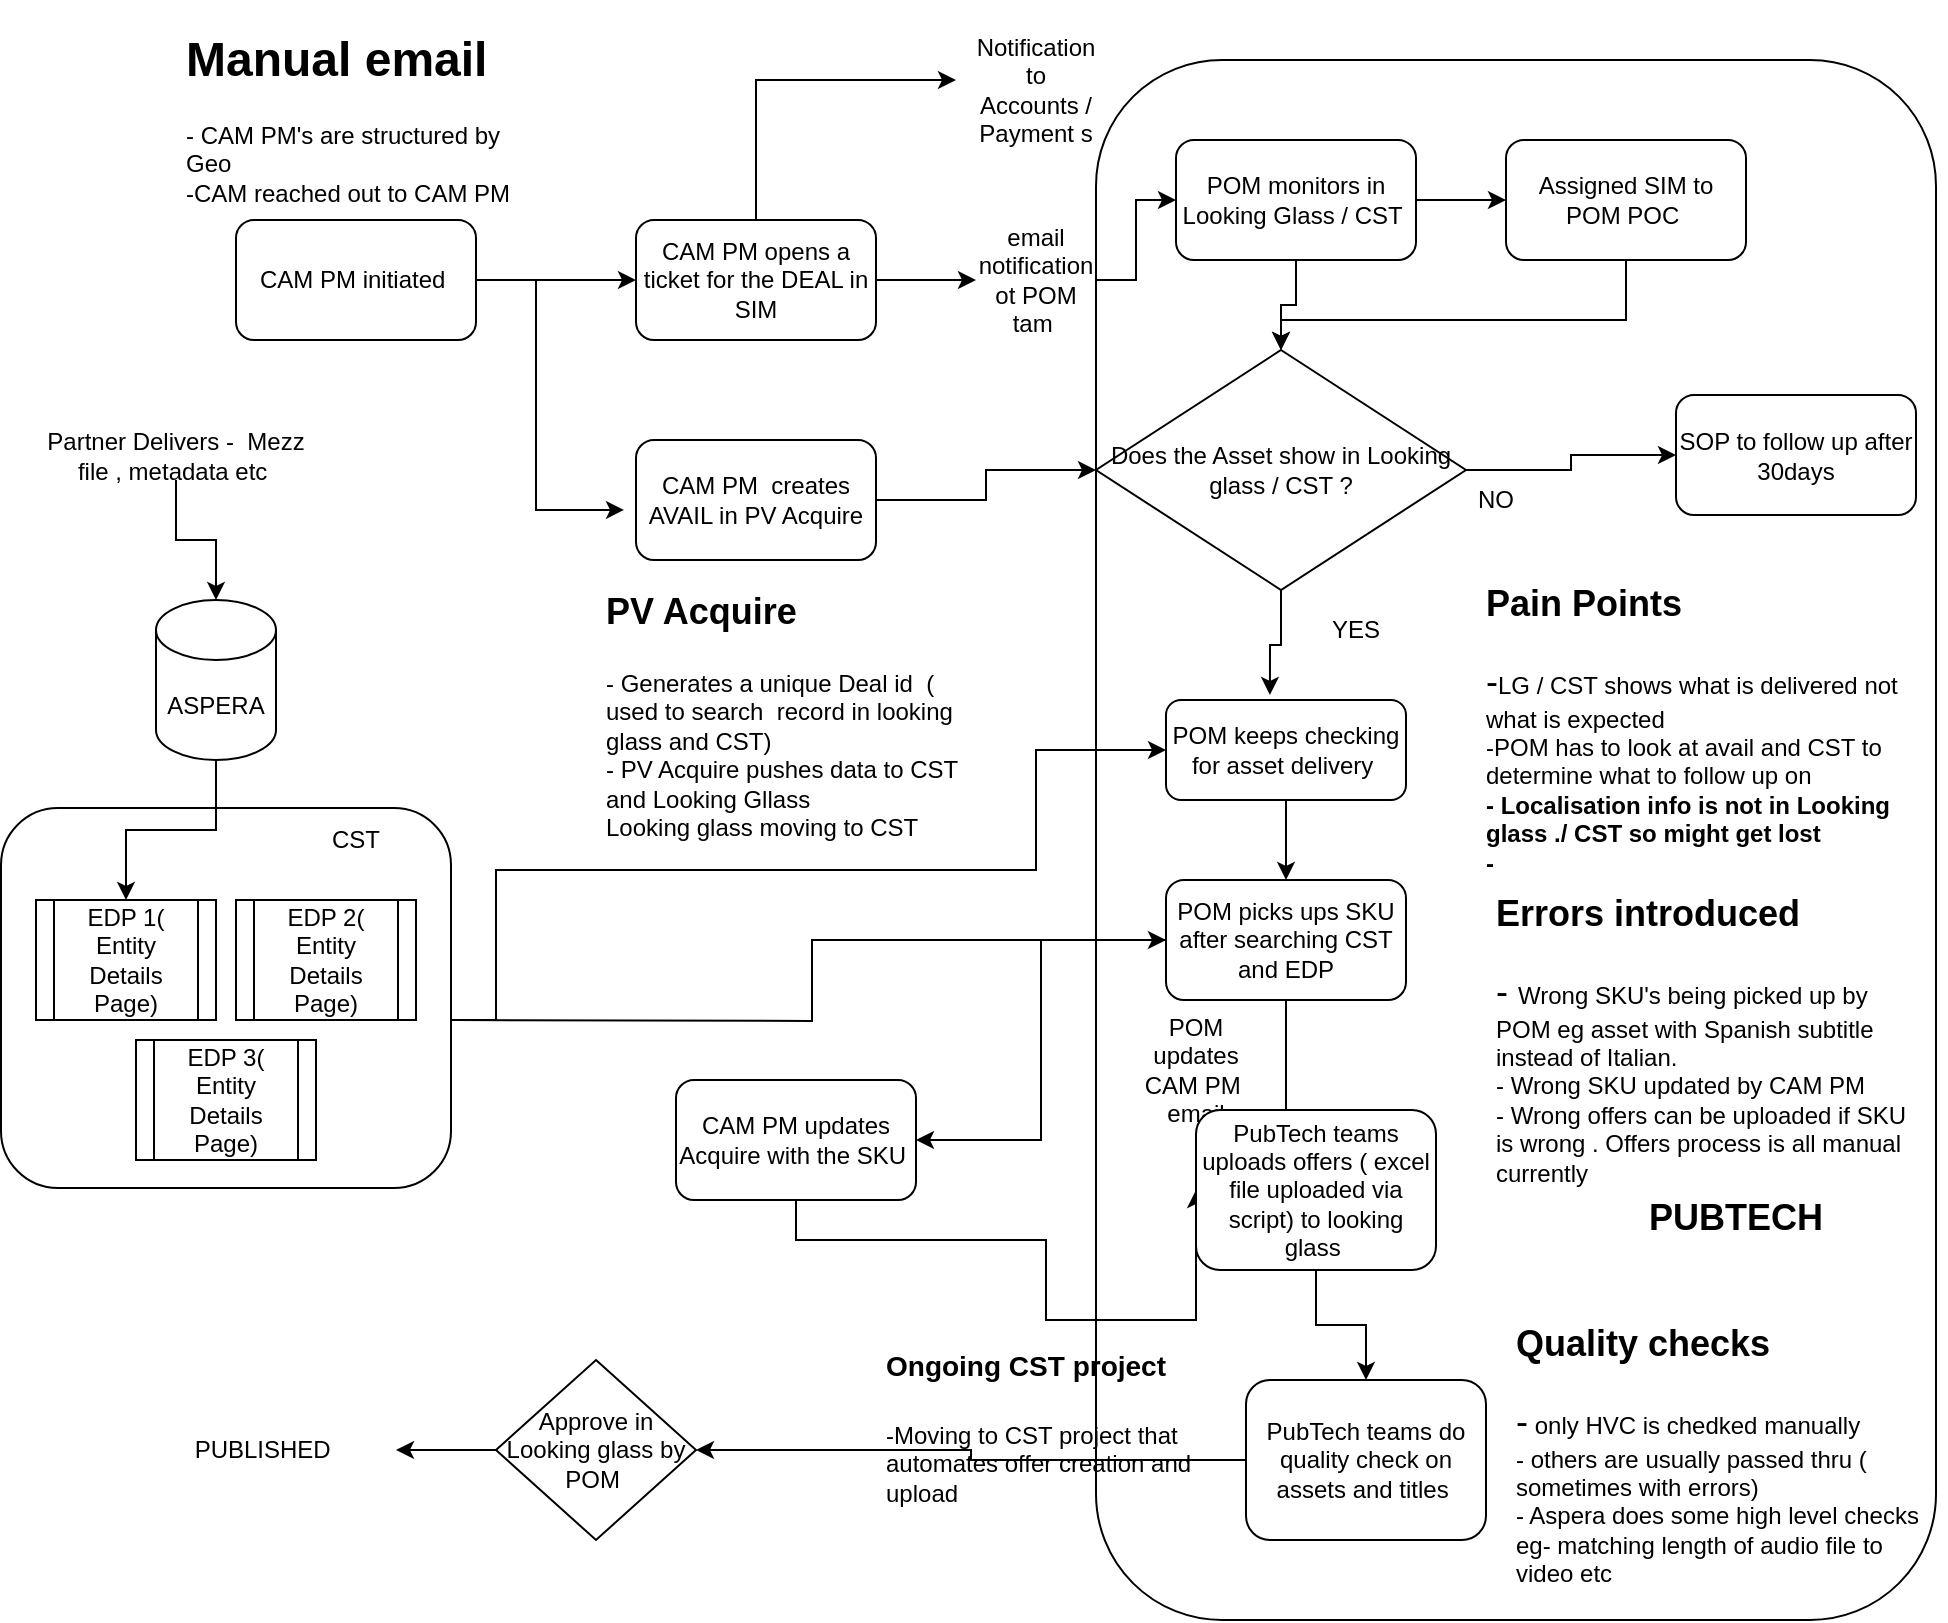 <mxfile version="22.1.0" type="github">
  <diagram name="Page-1" id="KKaOIWQLvDGoXDmgkrxp">
    <mxGraphModel dx="954" dy="610" grid="1" gridSize="10" guides="1" tooltips="1" connect="1" arrows="1" fold="1" page="1" pageScale="1" pageWidth="1169" pageHeight="827" math="0" shadow="0">
      <root>
        <mxCell id="0" />
        <mxCell id="1" parent="0" />
        <mxCell id="pxU7jCNwbXPqKlXfrHt0-63" value="" style="rounded=1;whiteSpace=wrap;html=1;" parent="1" vertex="1">
          <mxGeometry x="550" y="40" width="420" height="780" as="geometry" />
        </mxCell>
        <mxCell id="pxU7jCNwbXPqKlXfrHt0-43" style="edgeStyle=orthogonalEdgeStyle;rounded=0;orthogonalLoop=1;jettySize=auto;html=1;entryX=0;entryY=0.5;entryDx=0;entryDy=0;" parent="1" edge="1" target="pxU7jCNwbXPqKlXfrHt0-22">
          <mxGeometry relative="1" as="geometry">
            <mxPoint x="580" y="445" as="targetPoint" />
            <mxPoint x="227.5" y="524" as="sourcePoint" />
            <Array as="points">
              <mxPoint x="228" y="520" />
              <mxPoint x="250" y="520" />
              <mxPoint x="250" y="445" />
              <mxPoint x="520" y="445" />
              <mxPoint x="520" y="385" />
            </Array>
          </mxGeometry>
        </mxCell>
        <mxCell id="pxU7jCNwbXPqKlXfrHt0-45" style="edgeStyle=orthogonalEdgeStyle;rounded=0;orthogonalLoop=1;jettySize=auto;html=1;entryX=0;entryY=0.5;entryDx=0;entryDy=0;" parent="1" target="pxU7jCNwbXPqKlXfrHt0-38" edge="1">
          <mxGeometry relative="1" as="geometry">
            <mxPoint x="230" y="520" as="sourcePoint" />
          </mxGeometry>
        </mxCell>
        <mxCell id="pxU7jCNwbXPqKlXfrHt0-39" value="" style="rounded=1;whiteSpace=wrap;html=1;" parent="1" vertex="1">
          <mxGeometry x="2.5" y="414" width="225" height="190" as="geometry" />
        </mxCell>
        <mxCell id="pxU7jCNwbXPqKlXfrHt0-4" style="edgeStyle=orthogonalEdgeStyle;rounded=0;orthogonalLoop=1;jettySize=auto;html=1;entryX=0;entryY=0.5;entryDx=0;entryDy=0;" parent="1" source="pxU7jCNwbXPqKlXfrHt0-1" target="pxU7jCNwbXPqKlXfrHt0-3" edge="1">
          <mxGeometry relative="1" as="geometry" />
        </mxCell>
        <mxCell id="pxU7jCNwbXPqKlXfrHt0-1" value="CAM PM initiated&amp;nbsp;" style="rounded=1;whiteSpace=wrap;html=1;" parent="1" vertex="1">
          <mxGeometry x="120" y="120" width="120" height="60" as="geometry" />
        </mxCell>
        <mxCell id="pxU7jCNwbXPqKlXfrHt0-2" value="&lt;h1&gt;Manual email&amp;nbsp;&lt;/h1&gt;&lt;div&gt;- CAM PM&#39;s are structured by Geo&lt;/div&gt;&lt;div&gt;-CAM reached out to CAM PM&lt;/div&gt;" style="text;html=1;strokeColor=none;fillColor=none;spacing=5;spacingTop=-20;whiteSpace=wrap;overflow=hidden;rounded=0;" parent="1" vertex="1">
          <mxGeometry x="90" y="20" width="190" height="120" as="geometry" />
        </mxCell>
        <mxCell id="pxU7jCNwbXPqKlXfrHt0-5" style="edgeStyle=orthogonalEdgeStyle;rounded=0;orthogonalLoop=1;jettySize=auto;html=1;exitX=0.5;exitY=0;exitDx=0;exitDy=0;" parent="1" source="pxU7jCNwbXPqKlXfrHt0-3" edge="1">
          <mxGeometry relative="1" as="geometry">
            <mxPoint x="480" y="50" as="targetPoint" />
            <Array as="points">
              <mxPoint x="380" y="50" />
              <mxPoint x="480" y="50" />
            </Array>
          </mxGeometry>
        </mxCell>
        <mxCell id="pxU7jCNwbXPqKlXfrHt0-7" style="edgeStyle=orthogonalEdgeStyle;rounded=0;orthogonalLoop=1;jettySize=auto;html=1;" parent="1" source="pxU7jCNwbXPqKlXfrHt0-3" target="pxU7jCNwbXPqKlXfrHt0-8" edge="1">
          <mxGeometry relative="1" as="geometry">
            <mxPoint x="500" y="150" as="targetPoint" />
          </mxGeometry>
        </mxCell>
        <mxCell id="pxU7jCNwbXPqKlXfrHt0-3" value="CAM PM opens a ticket for the DEAL in SIM" style="rounded=1;whiteSpace=wrap;html=1;" parent="1" vertex="1">
          <mxGeometry x="320" y="120" width="120" height="60" as="geometry" />
        </mxCell>
        <mxCell id="pxU7jCNwbXPqKlXfrHt0-6" value="Notification to Accounts / Payment s" style="text;html=1;strokeColor=none;fillColor=none;align=center;verticalAlign=middle;whiteSpace=wrap;rounded=0;" parent="1" vertex="1">
          <mxGeometry x="490" y="40" width="60" height="30" as="geometry" />
        </mxCell>
        <mxCell id="pxU7jCNwbXPqKlXfrHt0-13" style="edgeStyle=orthogonalEdgeStyle;rounded=0;orthogonalLoop=1;jettySize=auto;html=1;" parent="1" source="pxU7jCNwbXPqKlXfrHt0-8" target="pxU7jCNwbXPqKlXfrHt0-12" edge="1">
          <mxGeometry relative="1" as="geometry" />
        </mxCell>
        <mxCell id="pxU7jCNwbXPqKlXfrHt0-8" value="email notification ot POM tam&amp;nbsp;" style="text;html=1;strokeColor=none;fillColor=none;align=center;verticalAlign=middle;whiteSpace=wrap;rounded=0;" parent="1" vertex="1">
          <mxGeometry x="490" y="135" width="60" height="30" as="geometry" />
        </mxCell>
        <mxCell id="pxU7jCNwbXPqKlXfrHt0-17" style="edgeStyle=orthogonalEdgeStyle;rounded=0;orthogonalLoop=1;jettySize=auto;html=1;" parent="1" source="pxU7jCNwbXPqKlXfrHt0-9" target="pxU7jCNwbXPqKlXfrHt0-16" edge="1">
          <mxGeometry relative="1" as="geometry" />
        </mxCell>
        <mxCell id="pxU7jCNwbXPqKlXfrHt0-9" value="CAM PM&amp;nbsp; creates AVAIL in PV Acquire" style="rounded=1;whiteSpace=wrap;html=1;" parent="1" vertex="1">
          <mxGeometry x="320" y="230" width="120" height="60" as="geometry" />
        </mxCell>
        <mxCell id="pxU7jCNwbXPqKlXfrHt0-10" style="edgeStyle=orthogonalEdgeStyle;rounded=0;orthogonalLoop=1;jettySize=auto;html=1;entryX=-0.05;entryY=0.583;entryDx=0;entryDy=0;entryPerimeter=0;" parent="1" source="pxU7jCNwbXPqKlXfrHt0-1" target="pxU7jCNwbXPqKlXfrHt0-9" edge="1">
          <mxGeometry relative="1" as="geometry">
            <Array as="points">
              <mxPoint x="270" y="150" />
              <mxPoint x="270" y="265" />
            </Array>
          </mxGeometry>
        </mxCell>
        <mxCell id="pxU7jCNwbXPqKlXfrHt0-11" value="&lt;h1&gt;&lt;font style=&quot;font-size: 18px;&quot;&gt;PV Acquire&amp;nbsp;&lt;/font&gt;&lt;/h1&gt;&lt;div&gt;- Generates a unique Deal id&amp;nbsp; ( used to search&amp;nbsp; record in looking glass and CST)&lt;/div&gt;&lt;div&gt;- PV Acquire pushes data to CST and Looking Gllass&amp;nbsp;&lt;/div&gt;&lt;div&gt;Looking glass moving to CST&amp;nbsp;&lt;/div&gt;" style="text;html=1;strokeColor=none;fillColor=none;spacing=5;spacingTop=-20;whiteSpace=wrap;overflow=hidden;rounded=0;" parent="1" vertex="1">
          <mxGeometry x="300" y="294" width="190" height="146" as="geometry" />
        </mxCell>
        <mxCell id="pxU7jCNwbXPqKlXfrHt0-15" style="edgeStyle=orthogonalEdgeStyle;rounded=0;orthogonalLoop=1;jettySize=auto;html=1;" parent="1" source="pxU7jCNwbXPqKlXfrHt0-12" target="pxU7jCNwbXPqKlXfrHt0-14" edge="1">
          <mxGeometry relative="1" as="geometry" />
        </mxCell>
        <mxCell id="k5pe2iP-TapTLNw0aVdW-2" style="edgeStyle=orthogonalEdgeStyle;rounded=0;orthogonalLoop=1;jettySize=auto;html=1;entryX=0.5;entryY=0;entryDx=0;entryDy=0;" edge="1" parent="1" source="pxU7jCNwbXPqKlXfrHt0-12" target="pxU7jCNwbXPqKlXfrHt0-16">
          <mxGeometry relative="1" as="geometry" />
        </mxCell>
        <mxCell id="pxU7jCNwbXPqKlXfrHt0-12" value="POM monitors in Looking Glass / CST&amp;nbsp;" style="rounded=1;whiteSpace=wrap;html=1;" parent="1" vertex="1">
          <mxGeometry x="590" y="80" width="120" height="60" as="geometry" />
        </mxCell>
        <mxCell id="k5pe2iP-TapTLNw0aVdW-3" style="edgeStyle=orthogonalEdgeStyle;rounded=0;orthogonalLoop=1;jettySize=auto;html=1;entryX=0.5;entryY=0;entryDx=0;entryDy=0;" edge="1" parent="1" source="pxU7jCNwbXPqKlXfrHt0-14" target="pxU7jCNwbXPqKlXfrHt0-16">
          <mxGeometry relative="1" as="geometry">
            <Array as="points">
              <mxPoint x="815" y="170" />
              <mxPoint x="643" y="170" />
            </Array>
          </mxGeometry>
        </mxCell>
        <mxCell id="pxU7jCNwbXPqKlXfrHt0-14" value="Assigned SIM to POM POC&amp;nbsp;" style="rounded=1;whiteSpace=wrap;html=1;" parent="1" vertex="1">
          <mxGeometry x="755" y="80" width="120" height="60" as="geometry" />
        </mxCell>
        <mxCell id="pxU7jCNwbXPqKlXfrHt0-19" style="edgeStyle=orthogonalEdgeStyle;rounded=0;orthogonalLoop=1;jettySize=auto;html=1;entryX=0;entryY=0.5;entryDx=0;entryDy=0;" parent="1" source="pxU7jCNwbXPqKlXfrHt0-16" edge="1" target="pxU7jCNwbXPqKlXfrHt0-23">
          <mxGeometry relative="1" as="geometry">
            <mxPoint x="820" y="280" as="targetPoint" />
          </mxGeometry>
        </mxCell>
        <mxCell id="pxU7jCNwbXPqKlXfrHt0-16" value="Does the Asset show in Looking glass / CST ?" style="rhombus;whiteSpace=wrap;html=1;" parent="1" vertex="1">
          <mxGeometry x="550" y="185" width="185" height="120" as="geometry" />
        </mxCell>
        <mxCell id="pxU7jCNwbXPqKlXfrHt0-21" value="NO" style="text;html=1;strokeColor=none;fillColor=none;align=center;verticalAlign=middle;whiteSpace=wrap;rounded=0;" parent="1" vertex="1">
          <mxGeometry x="720" y="245" width="60" height="30" as="geometry" />
        </mxCell>
        <mxCell id="pxU7jCNwbXPqKlXfrHt0-44" style="edgeStyle=orthogonalEdgeStyle;rounded=0;orthogonalLoop=1;jettySize=auto;html=1;entryX=0.5;entryY=0;entryDx=0;entryDy=0;" parent="1" source="pxU7jCNwbXPqKlXfrHt0-22" target="pxU7jCNwbXPqKlXfrHt0-38" edge="1">
          <mxGeometry relative="1" as="geometry" />
        </mxCell>
        <mxCell id="pxU7jCNwbXPqKlXfrHt0-22" value="POM keeps checking for asset delivery&amp;nbsp;" style="rounded=1;whiteSpace=wrap;html=1;" parent="1" vertex="1">
          <mxGeometry x="585" y="360" width="120" height="50" as="geometry" />
        </mxCell>
        <mxCell id="pxU7jCNwbXPqKlXfrHt0-23" value="SOP to follow up after 30days" style="rounded=1;whiteSpace=wrap;html=1;" parent="1" vertex="1">
          <mxGeometry x="840" y="207.5" width="120" height="60" as="geometry" />
        </mxCell>
        <mxCell id="pxU7jCNwbXPqKlXfrHt0-27" style="edgeStyle=orthogonalEdgeStyle;rounded=0;orthogonalLoop=1;jettySize=auto;html=1;entryX=0.433;entryY=-0.05;entryDx=0;entryDy=0;entryPerimeter=0;" parent="1" source="pxU7jCNwbXPqKlXfrHt0-16" target="pxU7jCNwbXPqKlXfrHt0-22" edge="1">
          <mxGeometry relative="1" as="geometry" />
        </mxCell>
        <mxCell id="pxU7jCNwbXPqKlXfrHt0-28" value="YES" style="text;html=1;strokeColor=none;fillColor=none;align=center;verticalAlign=middle;whiteSpace=wrap;rounded=0;" parent="1" vertex="1">
          <mxGeometry x="650" y="310" width="60" height="30" as="geometry" />
        </mxCell>
        <mxCell id="pxU7jCNwbXPqKlXfrHt0-29" value="&lt;h1&gt;&lt;font style=&quot;font-size: 18px;&quot;&gt;Pain Points&lt;/font&gt;&lt;/h1&gt;&lt;div&gt;&lt;font style=&quot;font-size: 18px;&quot;&gt;-&lt;/font&gt;&lt;font style=&quot;font-size: 12px;&quot;&gt;LG / CST shows what is delivered not what is expected&amp;nbsp;&lt;/font&gt;&lt;/div&gt;&lt;div&gt;&lt;font style=&quot;font-size: 12px;&quot;&gt;-POM has to look at avail and CST to determine what to follow up on&lt;/font&gt;&lt;/div&gt;&lt;div&gt;&lt;font style=&quot;font-size: 12px;&quot;&gt;&lt;b&gt;- Localisation info is not in Looking glass ./ CST so might get lost&lt;/b&gt;&lt;/font&gt;&lt;/div&gt;&lt;div&gt;&lt;font style=&quot;font-size: 12px;&quot;&gt;&lt;b&gt;-&lt;/b&gt;&lt;/font&gt;&lt;/div&gt;" style="text;html=1;strokeColor=none;fillColor=none;spacing=5;spacingTop=-20;whiteSpace=wrap;overflow=hidden;rounded=0;" parent="1" vertex="1">
          <mxGeometry x="740" y="290" width="230" height="160" as="geometry" />
        </mxCell>
        <mxCell id="pxU7jCNwbXPqKlXfrHt0-42" style="edgeStyle=orthogonalEdgeStyle;rounded=0;orthogonalLoop=1;jettySize=auto;html=1;entryX=0.5;entryY=0;entryDx=0;entryDy=0;" parent="1" source="pxU7jCNwbXPqKlXfrHt0-30" target="pxU7jCNwbXPqKlXfrHt0-34" edge="1">
          <mxGeometry relative="1" as="geometry" />
        </mxCell>
        <mxCell id="pxU7jCNwbXPqKlXfrHt0-30" value="ASPERA" style="shape=cylinder3;whiteSpace=wrap;html=1;boundedLbl=1;backgroundOutline=1;size=15;" parent="1" vertex="1">
          <mxGeometry x="80" y="310" width="60" height="80" as="geometry" />
        </mxCell>
        <mxCell id="pxU7jCNwbXPqKlXfrHt0-33" style="edgeStyle=orthogonalEdgeStyle;rounded=0;orthogonalLoop=1;jettySize=auto;html=1;" parent="1" source="pxU7jCNwbXPqKlXfrHt0-32" target="pxU7jCNwbXPqKlXfrHt0-30" edge="1">
          <mxGeometry relative="1" as="geometry" />
        </mxCell>
        <mxCell id="pxU7jCNwbXPqKlXfrHt0-32" value="Partner Delivers -&amp;nbsp; Mezz file , metadata etc&amp;nbsp;" style="text;html=1;strokeColor=none;fillColor=none;align=center;verticalAlign=middle;whiteSpace=wrap;rounded=0;" parent="1" vertex="1">
          <mxGeometry x="20" y="225" width="140" height="25" as="geometry" />
        </mxCell>
        <mxCell id="pxU7jCNwbXPqKlXfrHt0-34" value="EDP 1( Entity Details Page)" style="shape=process;whiteSpace=wrap;html=1;backgroundOutline=1;" parent="1" vertex="1">
          <mxGeometry x="20" y="460" width="90" height="60" as="geometry" />
        </mxCell>
        <mxCell id="pxU7jCNwbXPqKlXfrHt0-36" value="EDP 3( Entity Details Page)" style="shape=process;whiteSpace=wrap;html=1;backgroundOutline=1;" parent="1" vertex="1">
          <mxGeometry x="70" y="530" width="90" height="60" as="geometry" />
        </mxCell>
        <mxCell id="pxU7jCNwbXPqKlXfrHt0-37" value="EDP 2( Entity Details Page)" style="shape=process;whiteSpace=wrap;html=1;backgroundOutline=1;" parent="1" vertex="1">
          <mxGeometry x="120" y="460" width="90" height="60" as="geometry" />
        </mxCell>
        <mxCell id="pxU7jCNwbXPqKlXfrHt0-48" style="edgeStyle=orthogonalEdgeStyle;rounded=0;orthogonalLoop=1;jettySize=auto;html=1;entryX=1;entryY=0.5;entryDx=0;entryDy=0;" parent="1" source="pxU7jCNwbXPqKlXfrHt0-38" target="pxU7jCNwbXPqKlXfrHt0-47" edge="1">
          <mxGeometry relative="1" as="geometry" />
        </mxCell>
        <mxCell id="pxU7jCNwbXPqKlXfrHt0-50" style="edgeStyle=orthogonalEdgeStyle;rounded=0;orthogonalLoop=1;jettySize=auto;html=1;" parent="1" source="pxU7jCNwbXPqKlXfrHt0-38" edge="1">
          <mxGeometry relative="1" as="geometry">
            <mxPoint x="645" y="630" as="targetPoint" />
          </mxGeometry>
        </mxCell>
        <mxCell id="pxU7jCNwbXPqKlXfrHt0-38" value="POM picks ups SKU after searching CST and EDP" style="rounded=1;whiteSpace=wrap;html=1;" parent="1" vertex="1">
          <mxGeometry x="585" y="450" width="120" height="60" as="geometry" />
        </mxCell>
        <mxCell id="pxU7jCNwbXPqKlXfrHt0-40" value="CST" style="text;html=1;strokeColor=none;fillColor=none;align=center;verticalAlign=middle;whiteSpace=wrap;rounded=0;" parent="1" vertex="1">
          <mxGeometry x="150" y="415" width="60" height="30" as="geometry" />
        </mxCell>
        <mxCell id="pxU7jCNwbXPqKlXfrHt0-46" value="&lt;h1&gt;&lt;span style=&quot;font-size: 18px;&quot;&gt;Errors introduced&lt;/span&gt;&lt;/h1&gt;&lt;div&gt;&lt;font style=&quot;font-size: 18px;&quot;&gt;- &lt;/font&gt;&lt;font style=&quot;font-size: 12px;&quot;&gt;Wrong SKU&#39;s being picked up by POM eg asset with Spanish subtitle instead of Italian.&lt;/font&gt;&lt;/div&gt;&lt;div&gt;&lt;font style=&quot;font-size: 12px;&quot;&gt;- Wrong SKU updated by CAM PM&lt;/font&gt;&lt;/div&gt;&lt;div&gt;&lt;font style=&quot;font-size: 12px;&quot;&gt;- Wrong offers can be uploaded if SKU is wrong . Offers process is all manual currently&lt;/font&gt;&lt;/div&gt;&lt;div&gt;&lt;font style=&quot;font-size: 18px;&quot;&gt;&lt;br&gt;&lt;/font&gt;&lt;/div&gt;&lt;div&gt;&lt;br&gt;&lt;/div&gt;&lt;div&gt;&lt;font style=&quot;font-size: 12px;&quot;&gt;&lt;b&gt;-&lt;/b&gt;&lt;/font&gt;&lt;/div&gt;" style="text;html=1;strokeColor=none;fillColor=none;spacing=5;spacingTop=-20;whiteSpace=wrap;overflow=hidden;rounded=0;" parent="1" vertex="1">
          <mxGeometry x="745" y="445" width="220" height="200" as="geometry" />
        </mxCell>
        <mxCell id="pxU7jCNwbXPqKlXfrHt0-62" style="edgeStyle=orthogonalEdgeStyle;rounded=0;orthogonalLoop=1;jettySize=auto;html=1;entryX=0;entryY=0.5;entryDx=0;entryDy=0;" parent="1" source="pxU7jCNwbXPqKlXfrHt0-47" target="pxU7jCNwbXPqKlXfrHt0-52" edge="1">
          <mxGeometry relative="1" as="geometry">
            <Array as="points">
              <mxPoint x="400" y="630" />
              <mxPoint x="525" y="630" />
              <mxPoint x="525" y="670" />
            </Array>
          </mxGeometry>
        </mxCell>
        <mxCell id="pxU7jCNwbXPqKlXfrHt0-47" value="CAM PM updates Acquire with the SKU&amp;nbsp;" style="rounded=1;whiteSpace=wrap;html=1;" parent="1" vertex="1">
          <mxGeometry x="340" y="550" width="120" height="60" as="geometry" />
        </mxCell>
        <mxCell id="pxU7jCNwbXPqKlXfrHt0-49" value="POM updates CAM PM&amp;nbsp; email" style="text;html=1;strokeColor=none;fillColor=none;align=center;verticalAlign=middle;whiteSpace=wrap;rounded=0;" parent="1" vertex="1">
          <mxGeometry x="570" y="530" width="60" height="30" as="geometry" />
        </mxCell>
        <mxCell id="pxU7jCNwbXPqKlXfrHt0-54" style="edgeStyle=orthogonalEdgeStyle;rounded=0;orthogonalLoop=1;jettySize=auto;html=1;entryX=0.5;entryY=0;entryDx=0;entryDy=0;" parent="1" source="pxU7jCNwbXPqKlXfrHt0-52" edge="1" target="pxU7jCNwbXPqKlXfrHt0-55">
          <mxGeometry relative="1" as="geometry">
            <mxPoint x="650" y="740" as="targetPoint" />
          </mxGeometry>
        </mxCell>
        <mxCell id="pxU7jCNwbXPqKlXfrHt0-52" value="PubTech teams uploads offers ( excel file uploaded via script) to looking glass&amp;nbsp;" style="rounded=1;whiteSpace=wrap;html=1;" parent="1" vertex="1">
          <mxGeometry x="600" y="565" width="120" height="80" as="geometry" />
        </mxCell>
        <mxCell id="pxU7jCNwbXPqKlXfrHt0-53" value="&lt;h1&gt;&lt;font style=&quot;font-size: 14px;&quot;&gt;Ongoing CST project&lt;/font&gt;&lt;/h1&gt;&lt;div&gt;&lt;font style=&quot;font-size: 12px;&quot;&gt;-Moving to CST project that automates offer creation and upload&amp;nbsp;&lt;/font&gt;&lt;/div&gt;" style="text;html=1;strokeColor=none;fillColor=none;spacing=5;spacingTop=-20;whiteSpace=wrap;overflow=hidden;rounded=0;" parent="1" vertex="1">
          <mxGeometry x="440" y="670" width="170" height="100" as="geometry" />
        </mxCell>
        <mxCell id="pxU7jCNwbXPqKlXfrHt0-58" style="edgeStyle=orthogonalEdgeStyle;rounded=0;orthogonalLoop=1;jettySize=auto;html=1;entryX=1;entryY=0.5;entryDx=0;entryDy=0;" parent="1" source="pxU7jCNwbXPqKlXfrHt0-55" target="pxU7jCNwbXPqKlXfrHt0-57" edge="1">
          <mxGeometry relative="1" as="geometry" />
        </mxCell>
        <mxCell id="pxU7jCNwbXPqKlXfrHt0-55" value="PubTech teams do quality check on assets and titles&amp;nbsp;" style="rounded=1;whiteSpace=wrap;html=1;" parent="1" vertex="1">
          <mxGeometry x="625" y="700" width="120" height="80" as="geometry" />
        </mxCell>
        <mxCell id="pxU7jCNwbXPqKlXfrHt0-56" value="&lt;h1&gt;&lt;span style=&quot;font-size: 18px;&quot;&gt;Quality checks&lt;/span&gt;&lt;/h1&gt;&lt;div&gt;&lt;span style=&quot;font-size: 18px;&quot;&gt;-&lt;/span&gt;&lt;font style=&quot;font-size: 12px;&quot;&gt; &lt;font style=&quot;&quot;&gt;only HVC is chedked manually&lt;/font&gt;&lt;/font&gt;&lt;/div&gt;&lt;div&gt;&lt;font style=&quot;font-size: 12px;&quot;&gt;- others are usually passed thru ( sometimes with errors)&lt;/font&gt;&lt;/div&gt;&lt;div&gt;&lt;font style=&quot;font-size: 12px;&quot;&gt;- Aspera does some high level checks eg- matching length of audio file to video etc&lt;/font&gt;&lt;/div&gt;" style="text;html=1;strokeColor=none;fillColor=none;spacing=5;spacingTop=-20;whiteSpace=wrap;overflow=hidden;rounded=0;" parent="1" vertex="1">
          <mxGeometry x="755" y="660" width="220" height="150" as="geometry" />
        </mxCell>
        <mxCell id="pxU7jCNwbXPqKlXfrHt0-59" style="edgeStyle=orthogonalEdgeStyle;rounded=0;orthogonalLoop=1;jettySize=auto;html=1;" parent="1" source="pxU7jCNwbXPqKlXfrHt0-57" target="pxU7jCNwbXPqKlXfrHt0-60" edge="1">
          <mxGeometry relative="1" as="geometry">
            <mxPoint x="240" y="785" as="targetPoint" />
          </mxGeometry>
        </mxCell>
        <mxCell id="pxU7jCNwbXPqKlXfrHt0-57" value="Approve in Looking glass by POM&amp;nbsp;" style="rhombus;whiteSpace=wrap;html=1;" parent="1" vertex="1">
          <mxGeometry x="250" y="690" width="100" height="90" as="geometry" />
        </mxCell>
        <mxCell id="pxU7jCNwbXPqKlXfrHt0-60" value="PUBLISHED&amp;nbsp;" style="text;html=1;strokeColor=none;fillColor=none;align=center;verticalAlign=middle;whiteSpace=wrap;rounded=0;" parent="1" vertex="1">
          <mxGeometry x="70" y="715" width="130" height="40" as="geometry" />
        </mxCell>
        <mxCell id="pxU7jCNwbXPqKlXfrHt0-64" value="&lt;b&gt;&lt;font style=&quot;font-size: 18px;&quot;&gt;PUBTECH&lt;/font&gt;&lt;/b&gt;" style="text;html=1;strokeColor=none;fillColor=none;align=center;verticalAlign=middle;whiteSpace=wrap;rounded=0;" parent="1" vertex="1">
          <mxGeometry x="840" y="604" width="60" height="30" as="geometry" />
        </mxCell>
      </root>
    </mxGraphModel>
  </diagram>
</mxfile>
